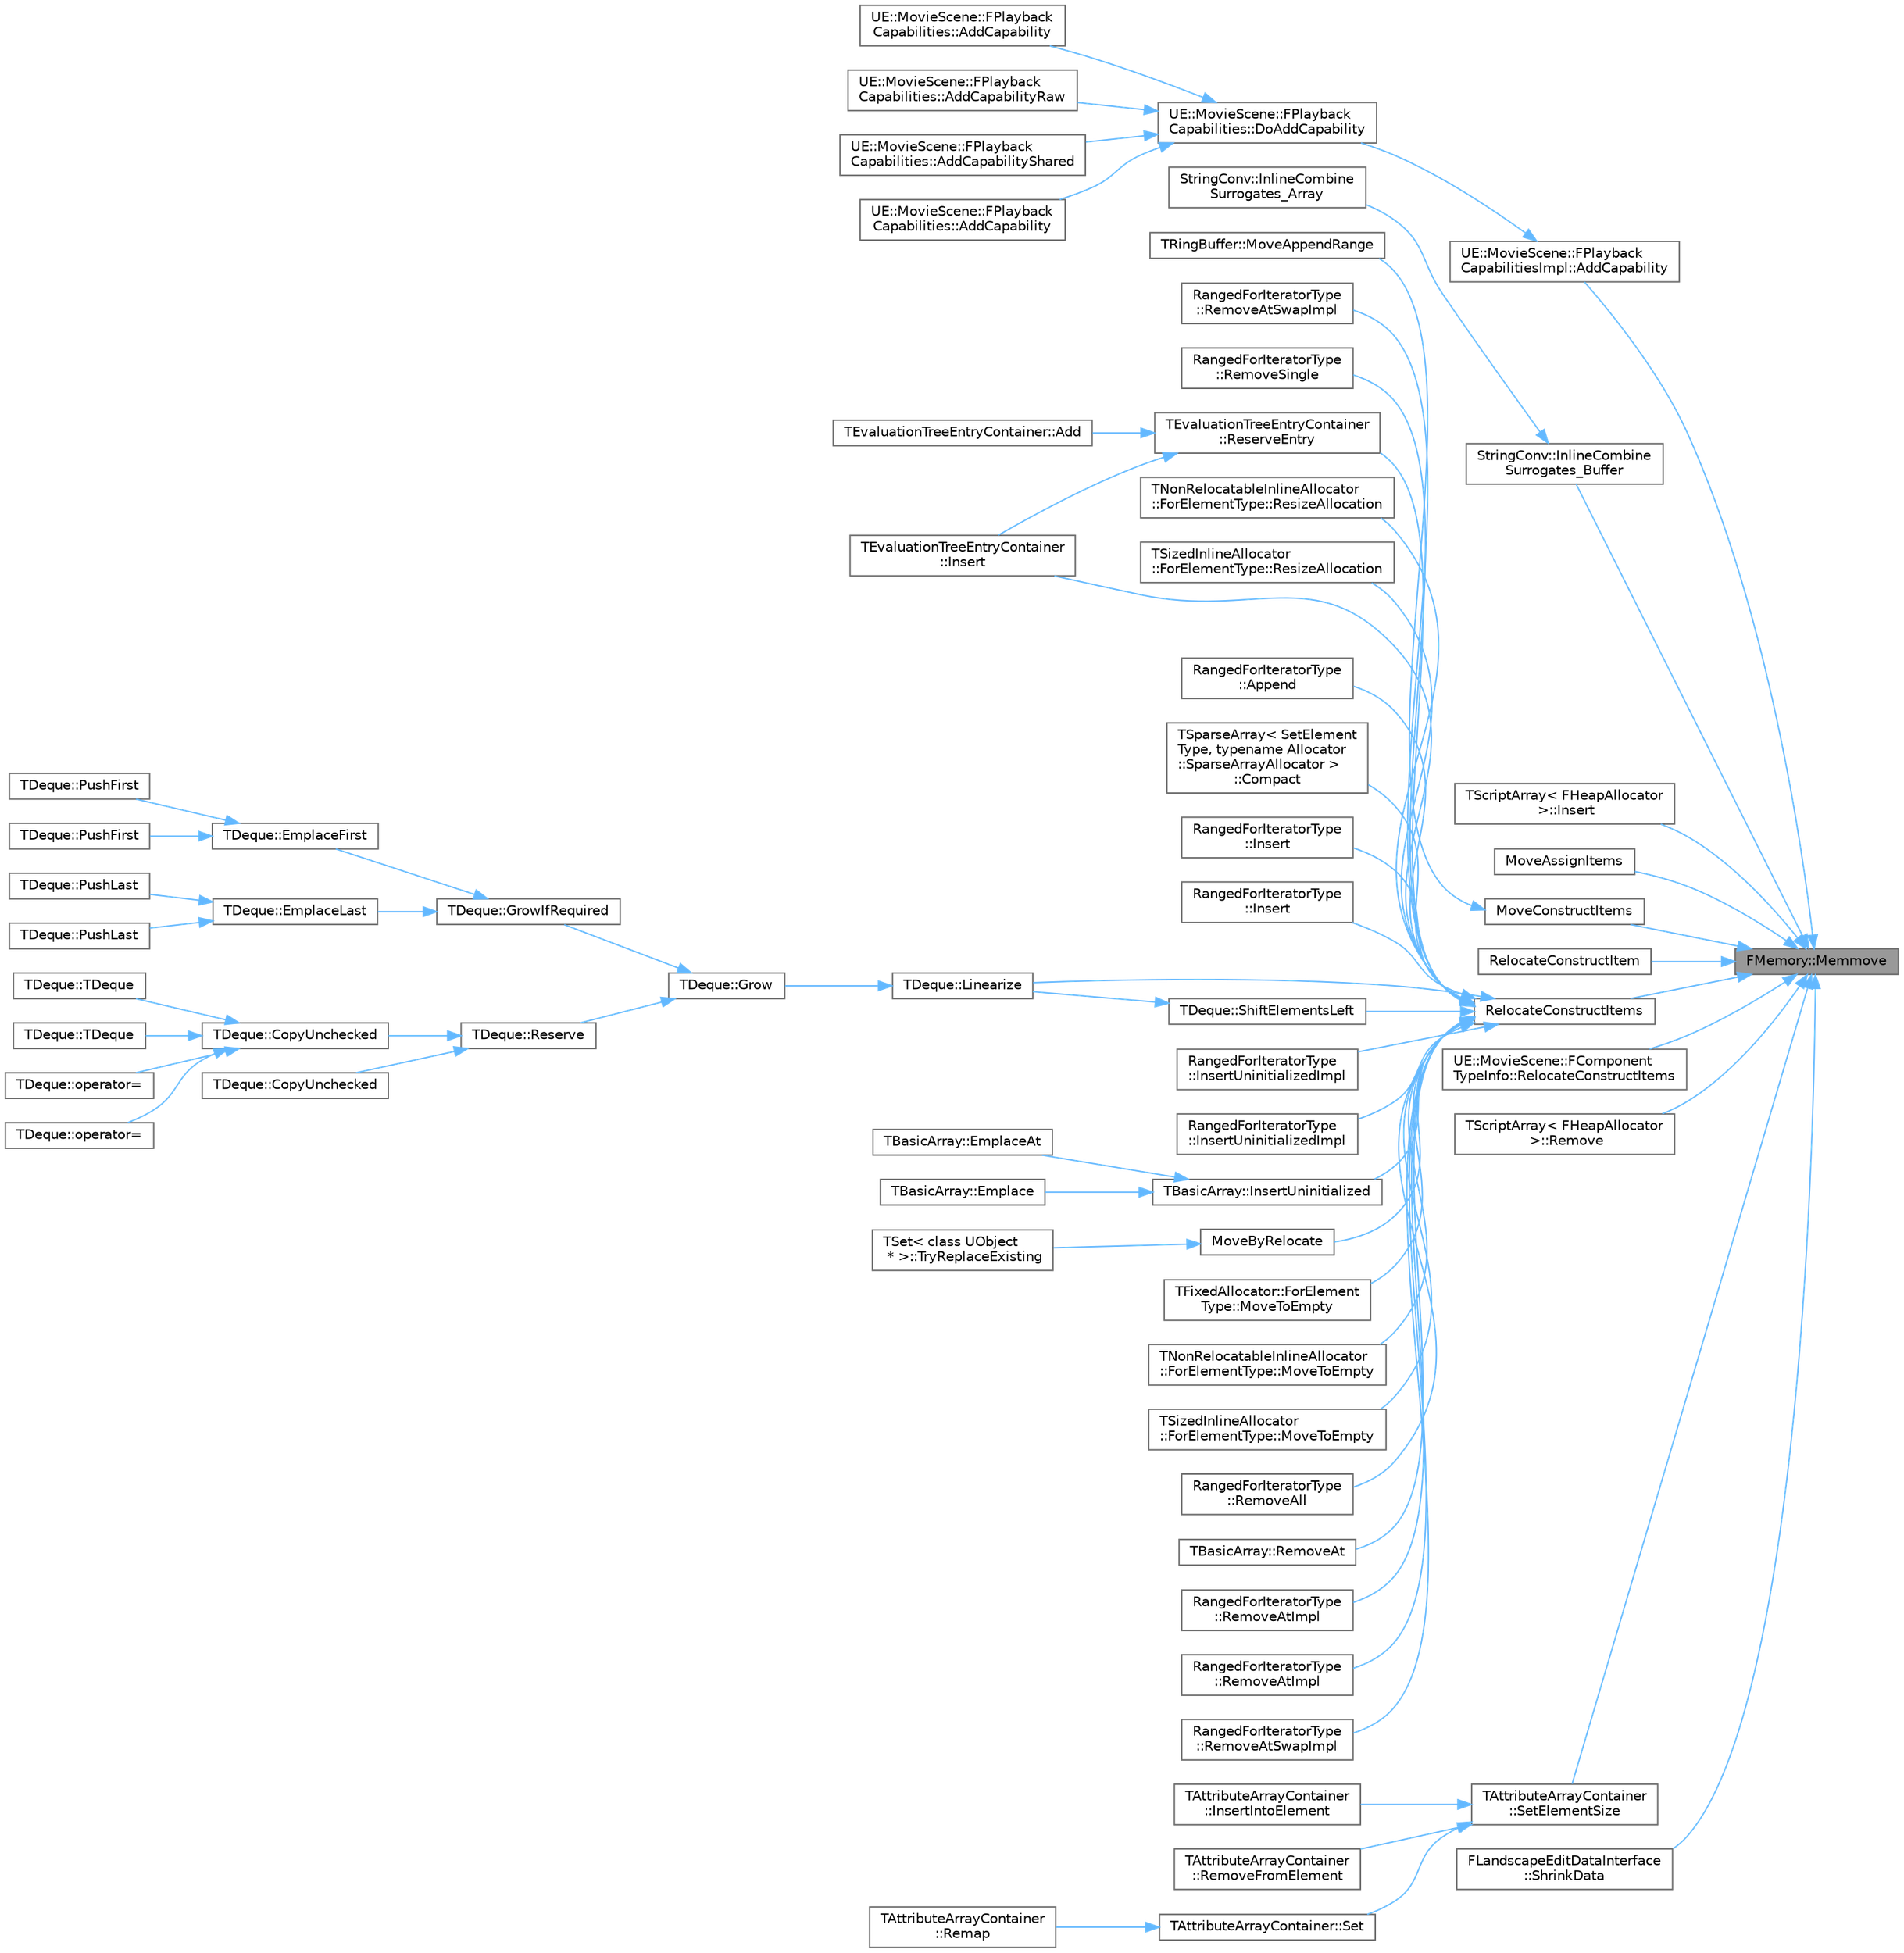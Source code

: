digraph "FMemory::Memmove"
{
 // INTERACTIVE_SVG=YES
 // LATEX_PDF_SIZE
  bgcolor="transparent";
  edge [fontname=Helvetica,fontsize=10,labelfontname=Helvetica,labelfontsize=10];
  node [fontname=Helvetica,fontsize=10,shape=box,height=0.2,width=0.4];
  rankdir="RL";
  Node1 [id="Node000001",label="FMemory::Memmove",height=0.2,width=0.4,color="gray40", fillcolor="grey60", style="filled", fontcolor="black",tooltip=" "];
  Node1 -> Node2 [id="edge1_Node000001_Node000002",dir="back",color="steelblue1",style="solid",tooltip=" "];
  Node2 [id="Node000002",label="UE::MovieScene::FPlayback\lCapabilitiesImpl::AddCapability",height=0.2,width=0.4,color="grey40", fillcolor="white", style="filled",URL="$d0/d99/structUE_1_1MovieScene_1_1FPlaybackCapabilitiesImpl.html#a1f3b2f7a0867f35e5af20cebe086a0bc",tooltip="Creates and stores a new capability object at the given bit."];
  Node2 -> Node3 [id="edge2_Node000002_Node000003",dir="back",color="steelblue1",style="solid",tooltip=" "];
  Node3 [id="Node000003",label="UE::MovieScene::FPlayback\lCapabilities::DoAddCapability",height=0.2,width=0.4,color="grey40", fillcolor="white", style="filled",URL="$d0/da8/structUE_1_1MovieScene_1_1FPlaybackCapabilities.html#aaac9fe260f3e1b153f7148f0eed5d12a",tooltip=" "];
  Node3 -> Node4 [id="edge3_Node000003_Node000004",dir="back",color="steelblue1",style="solid",tooltip=" "];
  Node4 [id="Node000004",label="UE::MovieScene::FPlayback\lCapabilities::AddCapability",height=0.2,width=0.4,color="grey40", fillcolor="white", style="filled",URL="$d0/da8/structUE_1_1MovieScene_1_1FPlaybackCapabilities.html#a6201f0f34f6406a3cb4c2b549e6a79b2",tooltip="Adds the specified capability to the container, using the supplied arguments to construct it."];
  Node3 -> Node5 [id="edge4_Node000003_Node000005",dir="back",color="steelblue1",style="solid",tooltip=" "];
  Node5 [id="Node000005",label="UE::MovieScene::FPlayback\lCapabilities::AddCapability",height=0.2,width=0.4,color="grey40", fillcolor="white", style="filled",URL="$d0/da8/structUE_1_1MovieScene_1_1FPlaybackCapabilities.html#a2ecf0013273fba9471f719f166de5252",tooltip="As per AsCapability, but with an explicit capability ID."];
  Node3 -> Node6 [id="edge5_Node000003_Node000006",dir="back",color="steelblue1",style="solid",tooltip=" "];
  Node6 [id="Node000006",label="UE::MovieScene::FPlayback\lCapabilities::AddCapabilityRaw",height=0.2,width=0.4,color="grey40", fillcolor="white", style="filled",URL="$d0/da8/structUE_1_1MovieScene_1_1FPlaybackCapabilities.html#ab6497f5330cb4a2643d4a6c3c61171c7",tooltip="Adds the specified capability to the container, as a simple raw pointer Ownership of the capability o..."];
  Node3 -> Node7 [id="edge6_Node000003_Node000007",dir="back",color="steelblue1",style="solid",tooltip=" "];
  Node7 [id="Node000007",label="UE::MovieScene::FPlayback\lCapabilities::AddCapabilityShared",height=0.2,width=0.4,color="grey40", fillcolor="white", style="filled",URL="$d0/da8/structUE_1_1MovieScene_1_1FPlaybackCapabilities.html#aa4ba27a0e081761f4bbab4e42649f489",tooltip="Adds the specified capability to the container, as a shared pointer Ownership of the capability objec..."];
  Node1 -> Node8 [id="edge7_Node000001_Node000008",dir="back",color="steelblue1",style="solid",tooltip=" "];
  Node8 [id="Node000008",label="StringConv::InlineCombine\lSurrogates_Buffer",height=0.2,width=0.4,color="grey40", fillcolor="white", style="filled",URL="$d5/dbd/namespaceStringConv.html#a11561dfc20a774efccbbeb17fa273475",tooltip="Inline combine any UTF-16 surrogate pairs in the given null-terminated character buffer,..."];
  Node8 -> Node9 [id="edge8_Node000008_Node000009",dir="back",color="steelblue1",style="solid",tooltip=" "];
  Node9 [id="Node000009",label="StringConv::InlineCombine\lSurrogates_Array",height=0.2,width=0.4,color="grey40", fillcolor="white", style="filled",URL="$d5/dbd/namespaceStringConv.html#a255b65a66c8399050886036da13a2f17",tooltip="Inline combine any UTF-16 surrogate pairs in the given null-terminated TCHAR array."];
  Node1 -> Node10 [id="edge9_Node000001_Node000010",dir="back",color="steelblue1",style="solid",tooltip=" "];
  Node10 [id="Node000010",label="TScriptArray\< FHeapAllocator\l \>::Insert",height=0.2,width=0.4,color="grey40", fillcolor="white", style="filled",URL="$da/d83/classTScriptArray.html#ab02d653799edcfe39292683a615c8154",tooltip=" "];
  Node1 -> Node11 [id="edge10_Node000001_Node000011",dir="back",color="steelblue1",style="solid",tooltip=" "];
  Node11 [id="Node000011",label="MoveAssignItems",height=0.2,width=0.4,color="grey40", fillcolor="white", style="filled",URL="$db/dea/MemoryOps_8h.html#a8e8399f1c81662794627da956008fee1",tooltip="Move assigns a range of items."];
  Node1 -> Node12 [id="edge11_Node000001_Node000012",dir="back",color="steelblue1",style="solid",tooltip=" "];
  Node12 [id="Node000012",label="MoveConstructItems",height=0.2,width=0.4,color="grey40", fillcolor="white", style="filled",URL="$db/dea/MemoryOps_8h.html#a2d73817e71f2b06a5a63ea9fec8a3f76",tooltip="Move constructs a range of items into memory."];
  Node12 -> Node13 [id="edge12_Node000012_Node000013",dir="back",color="steelblue1",style="solid",tooltip=" "];
  Node13 [id="Node000013",label="TRingBuffer::MoveAppendRange",height=0.2,width=0.4,color="grey40", fillcolor="white", style="filled",URL="$d7/d46/classTRingBuffer.html#a6ce3d2676691979c26d4de4e8fb7966f",tooltip="Append elements from a range onto the back pointer of the RingBuffer, resizing if necessary."];
  Node1 -> Node14 [id="edge13_Node000001_Node000014",dir="back",color="steelblue1",style="solid",tooltip=" "];
  Node14 [id="Node000014",label="RelocateConstructItem",height=0.2,width=0.4,color="grey40", fillcolor="white", style="filled",URL="$db/dea/MemoryOps_8h.html#a2cb74698c7d1c70af40f0d6bfac51b57",tooltip="Relocates a single items to a new memory location as a new type."];
  Node1 -> Node15 [id="edge14_Node000001_Node000015",dir="back",color="steelblue1",style="solid",tooltip=" "];
  Node15 [id="Node000015",label="RelocateConstructItems",height=0.2,width=0.4,color="grey40", fillcolor="white", style="filled",URL="$db/dea/MemoryOps_8h.html#ad26b4943c0245a6d447b3f69bfdbbf35",tooltip="Relocates a range of items to a new memory location as a new type."];
  Node15 -> Node16 [id="edge15_Node000015_Node000016",dir="back",color="steelblue1",style="solid",tooltip=" "];
  Node16 [id="Node000016",label="RangedForIteratorType\l::Append",height=0.2,width=0.4,color="grey40", fillcolor="white", style="filled",URL="$d4/d52/classTArray.html#a1525533428a9e53e48917d205ee5ba53",tooltip=" "];
  Node15 -> Node17 [id="edge16_Node000015_Node000017",dir="back",color="steelblue1",style="solid",tooltip=" "];
  Node17 [id="Node000017",label="TSparseArray\< SetElement\lType, typename Allocator\l::SparseArrayAllocator \>\l::Compact",height=0.2,width=0.4,color="grey40", fillcolor="white", style="filled",URL="$d0/db8/classTSparseArray.html#aeb21ce81104607939ecaea5e19bc9950",tooltip=" "];
  Node15 -> Node18 [id="edge17_Node000015_Node000018",dir="back",color="steelblue1",style="solid",tooltip=" "];
  Node18 [id="Node000018",label="RangedForIteratorType\l::Insert",height=0.2,width=0.4,color="grey40", fillcolor="white", style="filled",URL="$d4/d52/classTArray.html#aaaf34594da06065f24b8ae8ec049fe1c",tooltip=" "];
  Node15 -> Node19 [id="edge18_Node000015_Node000019",dir="back",color="steelblue1",style="solid",tooltip=" "];
  Node19 [id="Node000019",label="RangedForIteratorType\l::Insert",height=0.2,width=0.4,color="grey40", fillcolor="white", style="filled",URL="$d4/d52/classTArray.html#af4522f0f81fdb87f9a532f902eaa7af6",tooltip=" "];
  Node15 -> Node20 [id="edge19_Node000015_Node000020",dir="back",color="steelblue1",style="solid",tooltip=" "];
  Node20 [id="Node000020",label="TEvaluationTreeEntryContainer\l::Insert",height=0.2,width=0.4,color="grey40", fillcolor="white", style="filled",URL="$df/d5b/structTEvaluationTreeEntryContainer.html#afae9dba31c689a19e5c73af202d79800",tooltip="Insert a new element to the entry with the specified identifier at a specific index within the entry."];
  Node15 -> Node21 [id="edge20_Node000015_Node000021",dir="back",color="steelblue1",style="solid",tooltip=" "];
  Node21 [id="Node000021",label="TBasicArray::InsertUninitialized",height=0.2,width=0.4,color="grey40", fillcolor="white", style="filled",URL="$d1/da6/classTBasicArray.html#a85d46b86bfe6db4afa0ebca4955828a4",tooltip=" "];
  Node21 -> Node22 [id="edge21_Node000021_Node000022",dir="back",color="steelblue1",style="solid",tooltip=" "];
  Node22 [id="Node000022",label="TBasicArray::Emplace",height=0.2,width=0.4,color="grey40", fillcolor="white", style="filled",URL="$d1/da6/classTBasicArray.html#aeca7956defdd6ae69b8d1ed6c017b31f",tooltip=" "];
  Node21 -> Node23 [id="edge22_Node000021_Node000023",dir="back",color="steelblue1",style="solid",tooltip=" "];
  Node23 [id="Node000023",label="TBasicArray::EmplaceAt",height=0.2,width=0.4,color="grey40", fillcolor="white", style="filled",URL="$d1/da6/classTBasicArray.html#aaf8403fec45c4de4300b3982560f5fac",tooltip=" "];
  Node15 -> Node24 [id="edge23_Node000015_Node000024",dir="back",color="steelblue1",style="solid",tooltip=" "];
  Node24 [id="Node000024",label="RangedForIteratorType\l::InsertUninitializedImpl",height=0.2,width=0.4,color="grey40", fillcolor="white", style="filled",URL="$d4/d52/classTArray.html#a20ddd3341a0d434cb4392a9325ab8910",tooltip=" "];
  Node15 -> Node25 [id="edge24_Node000015_Node000025",dir="back",color="steelblue1",style="solid",tooltip=" "];
  Node25 [id="Node000025",label="RangedForIteratorType\l::InsertUninitializedImpl",height=0.2,width=0.4,color="grey40", fillcolor="white", style="filled",URL="$d4/d52/classTArray.html#ab67b5641705f8854ce7c6cc520861376",tooltip=" "];
  Node15 -> Node26 [id="edge25_Node000015_Node000026",dir="back",color="steelblue1",style="solid",tooltip=" "];
  Node26 [id="Node000026",label="TDeque::Linearize",height=0.2,width=0.4,color="grey40", fillcolor="white", style="filled",URL="$dd/df8/classTDeque.html#a7dccdc8fc45c08eaf166d043a960b2de",tooltip="Shifts the contained range to the beginning of the storage so it's linear."];
  Node26 -> Node27 [id="edge26_Node000026_Node000027",dir="back",color="steelblue1",style="solid",tooltip=" "];
  Node27 [id="Node000027",label="TDeque::Grow",height=0.2,width=0.4,color="grey40", fillcolor="white", style="filled",URL="$dd/df8/classTDeque.html#abf481b32f1b6a24f0f5e72e8558b2836",tooltip="Grows the container's storage to the parameter capacity value."];
  Node27 -> Node28 [id="edge27_Node000027_Node000028",dir="back",color="steelblue1",style="solid",tooltip=" "];
  Node28 [id="Node000028",label="TDeque::GrowIfRequired",height=0.2,width=0.4,color="grey40", fillcolor="white", style="filled",URL="$dd/df8/classTDeque.html#a52fb92a308bbb1a1773d99754cc90ec2",tooltip="Grows the container to the next capacity value (determined by the storage allocator) if full."];
  Node28 -> Node29 [id="edge28_Node000028_Node000029",dir="back",color="steelblue1",style="solid",tooltip=" "];
  Node29 [id="Node000029",label="TDeque::EmplaceFirst",height=0.2,width=0.4,color="grey40", fillcolor="white", style="filled",URL="$dd/df8/classTDeque.html#a6563f12d2122f0ecd800fdf890857907",tooltip=" "];
  Node29 -> Node30 [id="edge29_Node000029_Node000030",dir="back",color="steelblue1",style="solid",tooltip=" "];
  Node30 [id="Node000030",label="TDeque::PushFirst",height=0.2,width=0.4,color="grey40", fillcolor="white", style="filled",URL="$dd/df8/classTDeque.html#a8f6e604fe31d503678ba6102917a06bf",tooltip=" "];
  Node29 -> Node31 [id="edge30_Node000029_Node000031",dir="back",color="steelblue1",style="solid",tooltip=" "];
  Node31 [id="Node000031",label="TDeque::PushFirst",height=0.2,width=0.4,color="grey40", fillcolor="white", style="filled",URL="$dd/df8/classTDeque.html#abe9b33755ff5edf4efecac9a05d02053",tooltip=" "];
  Node28 -> Node32 [id="edge31_Node000028_Node000032",dir="back",color="steelblue1",style="solid",tooltip=" "];
  Node32 [id="Node000032",label="TDeque::EmplaceLast",height=0.2,width=0.4,color="grey40", fillcolor="white", style="filled",URL="$dd/df8/classTDeque.html#aa6ee3f17768f4ff885805bea125f78b5",tooltip=" "];
  Node32 -> Node33 [id="edge32_Node000032_Node000033",dir="back",color="steelblue1",style="solid",tooltip=" "];
  Node33 [id="Node000033",label="TDeque::PushLast",height=0.2,width=0.4,color="grey40", fillcolor="white", style="filled",URL="$dd/df8/classTDeque.html#a085d35128a6671e13255138f5aceefea",tooltip=" "];
  Node32 -> Node34 [id="edge33_Node000032_Node000034",dir="back",color="steelblue1",style="solid",tooltip=" "];
  Node34 [id="Node000034",label="TDeque::PushLast",height=0.2,width=0.4,color="grey40", fillcolor="white", style="filled",URL="$dd/df8/classTDeque.html#ac615d04bfc566689d760009bced6faf3",tooltip=" "];
  Node27 -> Node35 [id="edge34_Node000027_Node000035",dir="back",color="steelblue1",style="solid",tooltip=" "];
  Node35 [id="Node000035",label="TDeque::Reserve",height=0.2,width=0.4,color="grey40", fillcolor="white", style="filled",URL="$dd/df8/classTDeque.html#a19f0cb34dcef433e567b84758b64aa90",tooltip=" "];
  Node35 -> Node36 [id="edge35_Node000035_Node000036",dir="back",color="steelblue1",style="solid",tooltip=" "];
  Node36 [id="Node000036",label="TDeque::CopyUnchecked",height=0.2,width=0.4,color="grey40", fillcolor="white", style="filled",URL="$dd/df8/classTDeque.html#a82bcbd0e06f1f69fa0e5d2dcf9670307",tooltip=" "];
  Node36 -> Node37 [id="edge36_Node000036_Node000037",dir="back",color="steelblue1",style="solid",tooltip=" "];
  Node37 [id="Node000037",label="TDeque::TDeque",height=0.2,width=0.4,color="grey40", fillcolor="white", style="filled",URL="$dd/df8/classTDeque.html#a9f3867ffaf4f49edb2b73441462882f3",tooltip=" "];
  Node36 -> Node38 [id="edge37_Node000036_Node000038",dir="back",color="steelblue1",style="solid",tooltip=" "];
  Node38 [id="Node000038",label="TDeque::TDeque",height=0.2,width=0.4,color="grey40", fillcolor="white", style="filled",URL="$dd/df8/classTDeque.html#a9c7d2fe173fb917be64f511eed8544b2",tooltip=" "];
  Node36 -> Node39 [id="edge38_Node000036_Node000039",dir="back",color="steelblue1",style="solid",tooltip=" "];
  Node39 [id="Node000039",label="TDeque::operator=",height=0.2,width=0.4,color="grey40", fillcolor="white", style="filled",URL="$dd/df8/classTDeque.html#a7d7199aba3f8faaf23c6f4e44a17843d",tooltip=" "];
  Node36 -> Node40 [id="edge39_Node000036_Node000040",dir="back",color="steelblue1",style="solid",tooltip=" "];
  Node40 [id="Node000040",label="TDeque::operator=",height=0.2,width=0.4,color="grey40", fillcolor="white", style="filled",URL="$dd/df8/classTDeque.html#a52776dce55496d069e46df99d05d0947",tooltip=" "];
  Node35 -> Node41 [id="edge40_Node000035_Node000041",dir="back",color="steelblue1",style="solid",tooltip=" "];
  Node41 [id="Node000041",label="TDeque::CopyUnchecked",height=0.2,width=0.4,color="grey40", fillcolor="white", style="filled",URL="$dd/df8/classTDeque.html#a42493c92fbee3ee4fb62cb65f500ea71",tooltip=" "];
  Node15 -> Node42 [id="edge41_Node000015_Node000042",dir="back",color="steelblue1",style="solid",tooltip=" "];
  Node42 [id="Node000042",label="MoveByRelocate",height=0.2,width=0.4,color="grey40", fillcolor="white", style="filled",URL="$dc/de5/SetUtilities_8h.html#a963e4a25728af31e2663752c46e35b4f",tooltip="This is used to provide type specific behavior for a move which will destroy B."];
  Node42 -> Node43 [id="edge42_Node000042_Node000043",dir="back",color="steelblue1",style="solid",tooltip=" "];
  Node43 [id="Node000043",label="TSet\< class UObject\l * \>::TryReplaceExisting",height=0.2,width=0.4,color="grey40", fillcolor="white", style="filled",URL="$d5/d15/classTSet.html#a5b8c2ef67dd77e720d39e3a5d4e498b9",tooltip=" "];
  Node15 -> Node44 [id="edge43_Node000015_Node000044",dir="back",color="steelblue1",style="solid",tooltip=" "];
  Node44 [id="Node000044",label="TFixedAllocator::ForElement\lType::MoveToEmpty",height=0.2,width=0.4,color="grey40", fillcolor="white", style="filled",URL="$d8/d69/classTFixedAllocator_1_1ForElementType.html#a6891277366d77606c3a8a28e0b089f19",tooltip="Moves the state of another allocator into this one."];
  Node15 -> Node45 [id="edge44_Node000015_Node000045",dir="back",color="steelblue1",style="solid",tooltip=" "];
  Node45 [id="Node000045",label="TNonRelocatableInlineAllocator\l::ForElementType::MoveToEmpty",height=0.2,width=0.4,color="grey40", fillcolor="white", style="filled",URL="$d5/db2/classTNonRelocatableInlineAllocator_1_1ForElementType.html#afb6445f19d82dc0b6b88b8a13376e1f1",tooltip="Moves the state of another allocator into this one."];
  Node15 -> Node46 [id="edge45_Node000015_Node000046",dir="back",color="steelblue1",style="solid",tooltip=" "];
  Node46 [id="Node000046",label="TSizedInlineAllocator\l::ForElementType::MoveToEmpty",height=0.2,width=0.4,color="grey40", fillcolor="white", style="filled",URL="$d2/d79/classTSizedInlineAllocator_1_1ForElementType.html#a75afadc36a3095550756f4ef32f88aa8",tooltip="Moves the state of another allocator into this one."];
  Node15 -> Node47 [id="edge46_Node000015_Node000047",dir="back",color="steelblue1",style="solid",tooltip=" "];
  Node47 [id="Node000047",label="RangedForIteratorType\l::RemoveAll",height=0.2,width=0.4,color="grey40", fillcolor="white", style="filled",URL="$d4/d52/classTArray.html#a88ecccd4a73227412a020eac5cb840dc",tooltip=" "];
  Node15 -> Node48 [id="edge47_Node000015_Node000048",dir="back",color="steelblue1",style="solid",tooltip=" "];
  Node48 [id="Node000048",label="TBasicArray::RemoveAt",height=0.2,width=0.4,color="grey40", fillcolor="white", style="filled",URL="$d1/da6/classTBasicArray.html#a4a3fb274e8a5530c5e4f3352e8e6d4f3",tooltip=" "];
  Node15 -> Node49 [id="edge48_Node000015_Node000049",dir="back",color="steelblue1",style="solid",tooltip=" "];
  Node49 [id="Node000049",label="RangedForIteratorType\l::RemoveAtImpl",height=0.2,width=0.4,color="grey40", fillcolor="white", style="filled",URL="$d4/d52/classTArray.html#a825d241f5c878cc3257125deedf95f93",tooltip=" "];
  Node15 -> Node50 [id="edge49_Node000015_Node000050",dir="back",color="steelblue1",style="solid",tooltip=" "];
  Node50 [id="Node000050",label="RangedForIteratorType\l::RemoveAtImpl",height=0.2,width=0.4,color="grey40", fillcolor="white", style="filled",URL="$d4/d52/classTArray.html#a4ad5a40e9b67f51108a169e6b5a331f6",tooltip=" "];
  Node15 -> Node51 [id="edge50_Node000015_Node000051",dir="back",color="steelblue1",style="solid",tooltip=" "];
  Node51 [id="Node000051",label="RangedForIteratorType\l::RemoveAtSwapImpl",height=0.2,width=0.4,color="grey40", fillcolor="white", style="filled",URL="$d4/d52/classTArray.html#aa1401ce9f66b60067d6ad4fb3dfcacbf",tooltip=" "];
  Node15 -> Node52 [id="edge51_Node000015_Node000052",dir="back",color="steelblue1",style="solid",tooltip=" "];
  Node52 [id="Node000052",label="RangedForIteratorType\l::RemoveAtSwapImpl",height=0.2,width=0.4,color="grey40", fillcolor="white", style="filled",URL="$d4/d52/classTArray.html#afa9a0b9b30672b7dfe134bd488d79049",tooltip=" "];
  Node15 -> Node53 [id="edge52_Node000015_Node000053",dir="back",color="steelblue1",style="solid",tooltip=" "];
  Node53 [id="Node000053",label="RangedForIteratorType\l::RemoveSingle",height=0.2,width=0.4,color="grey40", fillcolor="white", style="filled",URL="$d4/d52/classTArray.html#a97ef6956222f6adf55ca485ccc6a44f2",tooltip=" "];
  Node15 -> Node54 [id="edge53_Node000015_Node000054",dir="back",color="steelblue1",style="solid",tooltip=" "];
  Node54 [id="Node000054",label="TEvaluationTreeEntryContainer\l::ReserveEntry",height=0.2,width=0.4,color="grey40", fillcolor="white", style="filled",URL="$df/d5b/structTEvaluationTreeEntryContainer.html#a2b5f8f36872861aac1c9f0f2487e9949",tooltip="Reserves the entry with the specified identifier to a new capacity."];
  Node54 -> Node55 [id="edge54_Node000054_Node000055",dir="back",color="steelblue1",style="solid",tooltip=" "];
  Node55 [id="Node000055",label="TEvaluationTreeEntryContainer::Add",height=0.2,width=0.4,color="grey40", fillcolor="white", style="filled",URL="$df/d5b/structTEvaluationTreeEntryContainer.html#a50c789f9797401bc8766a427824c0a40",tooltip="Add a new element to the entry contents with the specified identifier."];
  Node54 -> Node20 [id="edge55_Node000054_Node000020",dir="back",color="steelblue1",style="solid",tooltip=" "];
  Node15 -> Node56 [id="edge56_Node000015_Node000056",dir="back",color="steelblue1",style="solid",tooltip=" "];
  Node56 [id="Node000056",label="TNonRelocatableInlineAllocator\l::ForElementType::ResizeAllocation",height=0.2,width=0.4,color="grey40", fillcolor="white", style="filled",URL="$d5/db2/classTNonRelocatableInlineAllocator_1_1ForElementType.html#af67008d255cb33bfdde638d7416fe12c",tooltip=" "];
  Node15 -> Node57 [id="edge57_Node000015_Node000057",dir="back",color="steelblue1",style="solid",tooltip=" "];
  Node57 [id="Node000057",label="TSizedInlineAllocator\l::ForElementType::ResizeAllocation",height=0.2,width=0.4,color="grey40", fillcolor="white", style="filled",URL="$d2/d79/classTSizedInlineAllocator_1_1ForElementType.html#aeab453679b3614f83db6bbc7d872f7b5",tooltip=" "];
  Node15 -> Node58 [id="edge58_Node000015_Node000058",dir="back",color="steelblue1",style="solid",tooltip=" "];
  Node58 [id="Node000058",label="TDeque::ShiftElementsLeft",height=0.2,width=0.4,color="grey40", fillcolor="white", style="filled",URL="$dd/df8/classTDeque.html#a11074d2f7c0cc7ccfd2158fd68f3779f",tooltip="Moves the parameter number of elements to the left shifting the head to the beginning of the storage."];
  Node58 -> Node26 [id="edge59_Node000058_Node000026",dir="back",color="steelblue1",style="solid",tooltip=" "];
  Node1 -> Node59 [id="edge60_Node000001_Node000059",dir="back",color="steelblue1",style="solid",tooltip=" "];
  Node59 [id="Node000059",label="UE::MovieScene::FComponent\lTypeInfo::RelocateConstructItems",height=0.2,width=0.4,color="grey40", fillcolor="white", style="filled",URL="$dd/d04/structUE_1_1MovieScene_1_1FComponentTypeInfo.html#a700510b1b68b57b391f1ee8f0fd13f1b",tooltip="Copy a contiguous array of components."];
  Node1 -> Node60 [id="edge61_Node000001_Node000060",dir="back",color="steelblue1",style="solid",tooltip=" "];
  Node60 [id="Node000060",label="TScriptArray\< FHeapAllocator\l \>::Remove",height=0.2,width=0.4,color="grey40", fillcolor="white", style="filled",URL="$da/d83/classTScriptArray.html#a5dd011ee3e984995cffea93f5e228a22",tooltip=" "];
  Node1 -> Node61 [id="edge62_Node000001_Node000061",dir="back",color="steelblue1",style="solid",tooltip=" "];
  Node61 [id="Node000061",label="TAttributeArrayContainer\l::SetElementSize",height=0.2,width=0.4,color="grey40", fillcolor="white", style="filled",URL="$de/d02/classTAttributeArrayContainer.html#a885f92217e341bfefbf106fcbb0bc725",tooltip="Sets the given attribute array element to have the given number of subarray elements."];
  Node61 -> Node62 [id="edge63_Node000061_Node000062",dir="back",color="steelblue1",style="solid",tooltip=" "];
  Node62 [id="Node000062",label="TAttributeArrayContainer\l::InsertIntoElement",height=0.2,width=0.4,color="grey40", fillcolor="white", style="filled",URL="$de/d02/classTAttributeArrayContainer.html#a861a8e3fb32f942744523a9379748840",tooltip=" "];
  Node61 -> Node63 [id="edge64_Node000061_Node000063",dir="back",color="steelblue1",style="solid",tooltip=" "];
  Node63 [id="Node000063",label="TAttributeArrayContainer\l::RemoveFromElement",height=0.2,width=0.4,color="grey40", fillcolor="white", style="filled",URL="$de/d02/classTAttributeArrayContainer.html#aa6d1ad0947bfabca1306386e3cda9eb7",tooltip=" "];
  Node61 -> Node64 [id="edge65_Node000061_Node000064",dir="back",color="steelblue1",style="solid",tooltip=" "];
  Node64 [id="Node000064",label="TAttributeArrayContainer::Set",height=0.2,width=0.4,color="grey40", fillcolor="white", style="filled",URL="$de/d02/classTAttributeArrayContainer.html#ac1508053bdbd5aa375c96b6e4c29934f",tooltip="Sets the attribute array at the given index to the given TArrayView."];
  Node64 -> Node65 [id="edge66_Node000064_Node000065",dir="back",color="steelblue1",style="solid",tooltip=" "];
  Node65 [id="Node000065",label="TAttributeArrayContainer\l::Remap",height=0.2,width=0.4,color="grey40", fillcolor="white", style="filled",URL="$de/d02/classTAttributeArrayContainer.html#ac63f565669015917316dc38ab16eb4a5",tooltip="Remaps elements according to the passed remapping table."];
  Node1 -> Node66 [id="edge67_Node000001_Node000066",dir="back",color="steelblue1",style="solid",tooltip=" "];
  Node66 [id="Node000066",label="FLandscapeEditDataInterface\l::ShrinkData",height=0.2,width=0.4,color="grey40", fillcolor="white", style="filled",URL="$dd/ddd/structFLandscapeEditDataInterface.html#a61e61623b38e74472eefc1151f734ab5",tooltip=" "];
}
